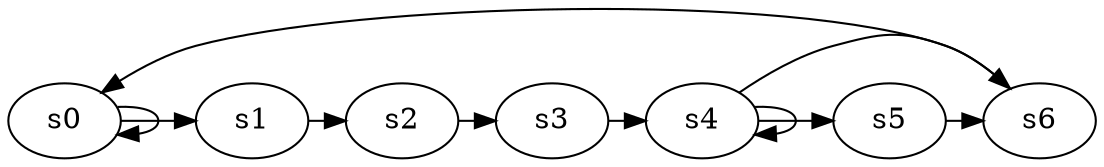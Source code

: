 digraph game_0445_cycle_7 {
    s0 [name="s0", player=0];
    s1 [name="s1", player=0];
    s2 [name="s2", player=1];
    s3 [name="s3", player=1];
    s4 [name="s4", player=0, target=1];
    s5 [name="s5", player=0];
    s6 [name="s6", player=0];

    s0 -> s1 [constraint="!(time % 5 == 0)"];
    s1 -> s2 [constraint="time % 2 == 0 || time % 2 == 1"];
    s2 -> s3 [constraint="time % 2 == 0 && !(time % 5 == 0)"];
    s3 -> s4 [constraint="time == 0 || time == 3 || time == 13 || time == 14 || time == 22 || time == 24"];
    s4 -> s5 [constraint="time % 2 == 0 && !(time % 4 == 0)"];
    s5 -> s6 [constraint="time == 1 || time == 4 || time == 18"];
    s6 -> s0 [constraint="time == 2 || time == 6 || time == 8 || time == 13 || time == 15 || time == 16"];
    s0 -> s0 [constraint="time % 4 == 0"];
    s4 -> s4 [constraint="time % 4 == 0"];
    s4 -> s6 [constraint="time == 4 || time == 11"];
}
